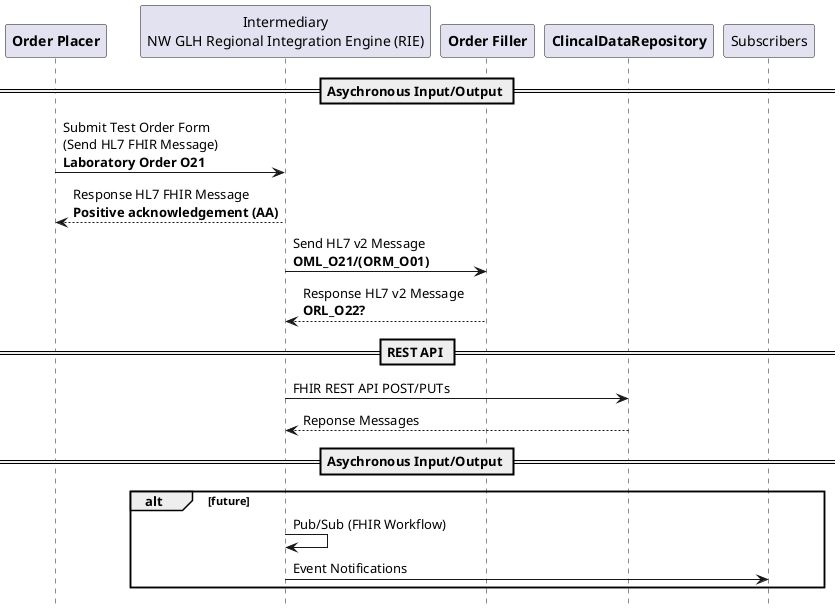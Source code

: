 @startuml


hide footbox

participant "**Order Placer**" as EPR
participant "Intermediary\nNW GLH Regional Integration Engine (RIE)" as TIE
participant "**Order Filler**" as LIMS
participant "**ClincalDataRepository**" as CDR
participant "**Subscribers**" as CDR

== Asychronous Input/Output ==

EPR -> TIE: Submit Test Order Form\n(Send HL7 FHIR Message)\n**Laboratory Order O21**
TIE --> EPR: Response HL7 FHIR Message\n**Positive acknowledgement (AA)**
TIE -> LIMS: Send HL7 v2 Message\n**OML_O21/(ORM_O01)**
LIMS --> TIE: Response HL7 v2 Message\n**ORL_O22?**


== REST API ==

TIE -> CDR: FHIR REST API POST/PUTs
CDR --> TIE: Reponse Messages

== Asychronous Input/Output ==

alt future
TIE -> TIE: Pub/Sub (FHIR Workflow)
TIE -> Subscribers: Event Notifications
end

@enduml
